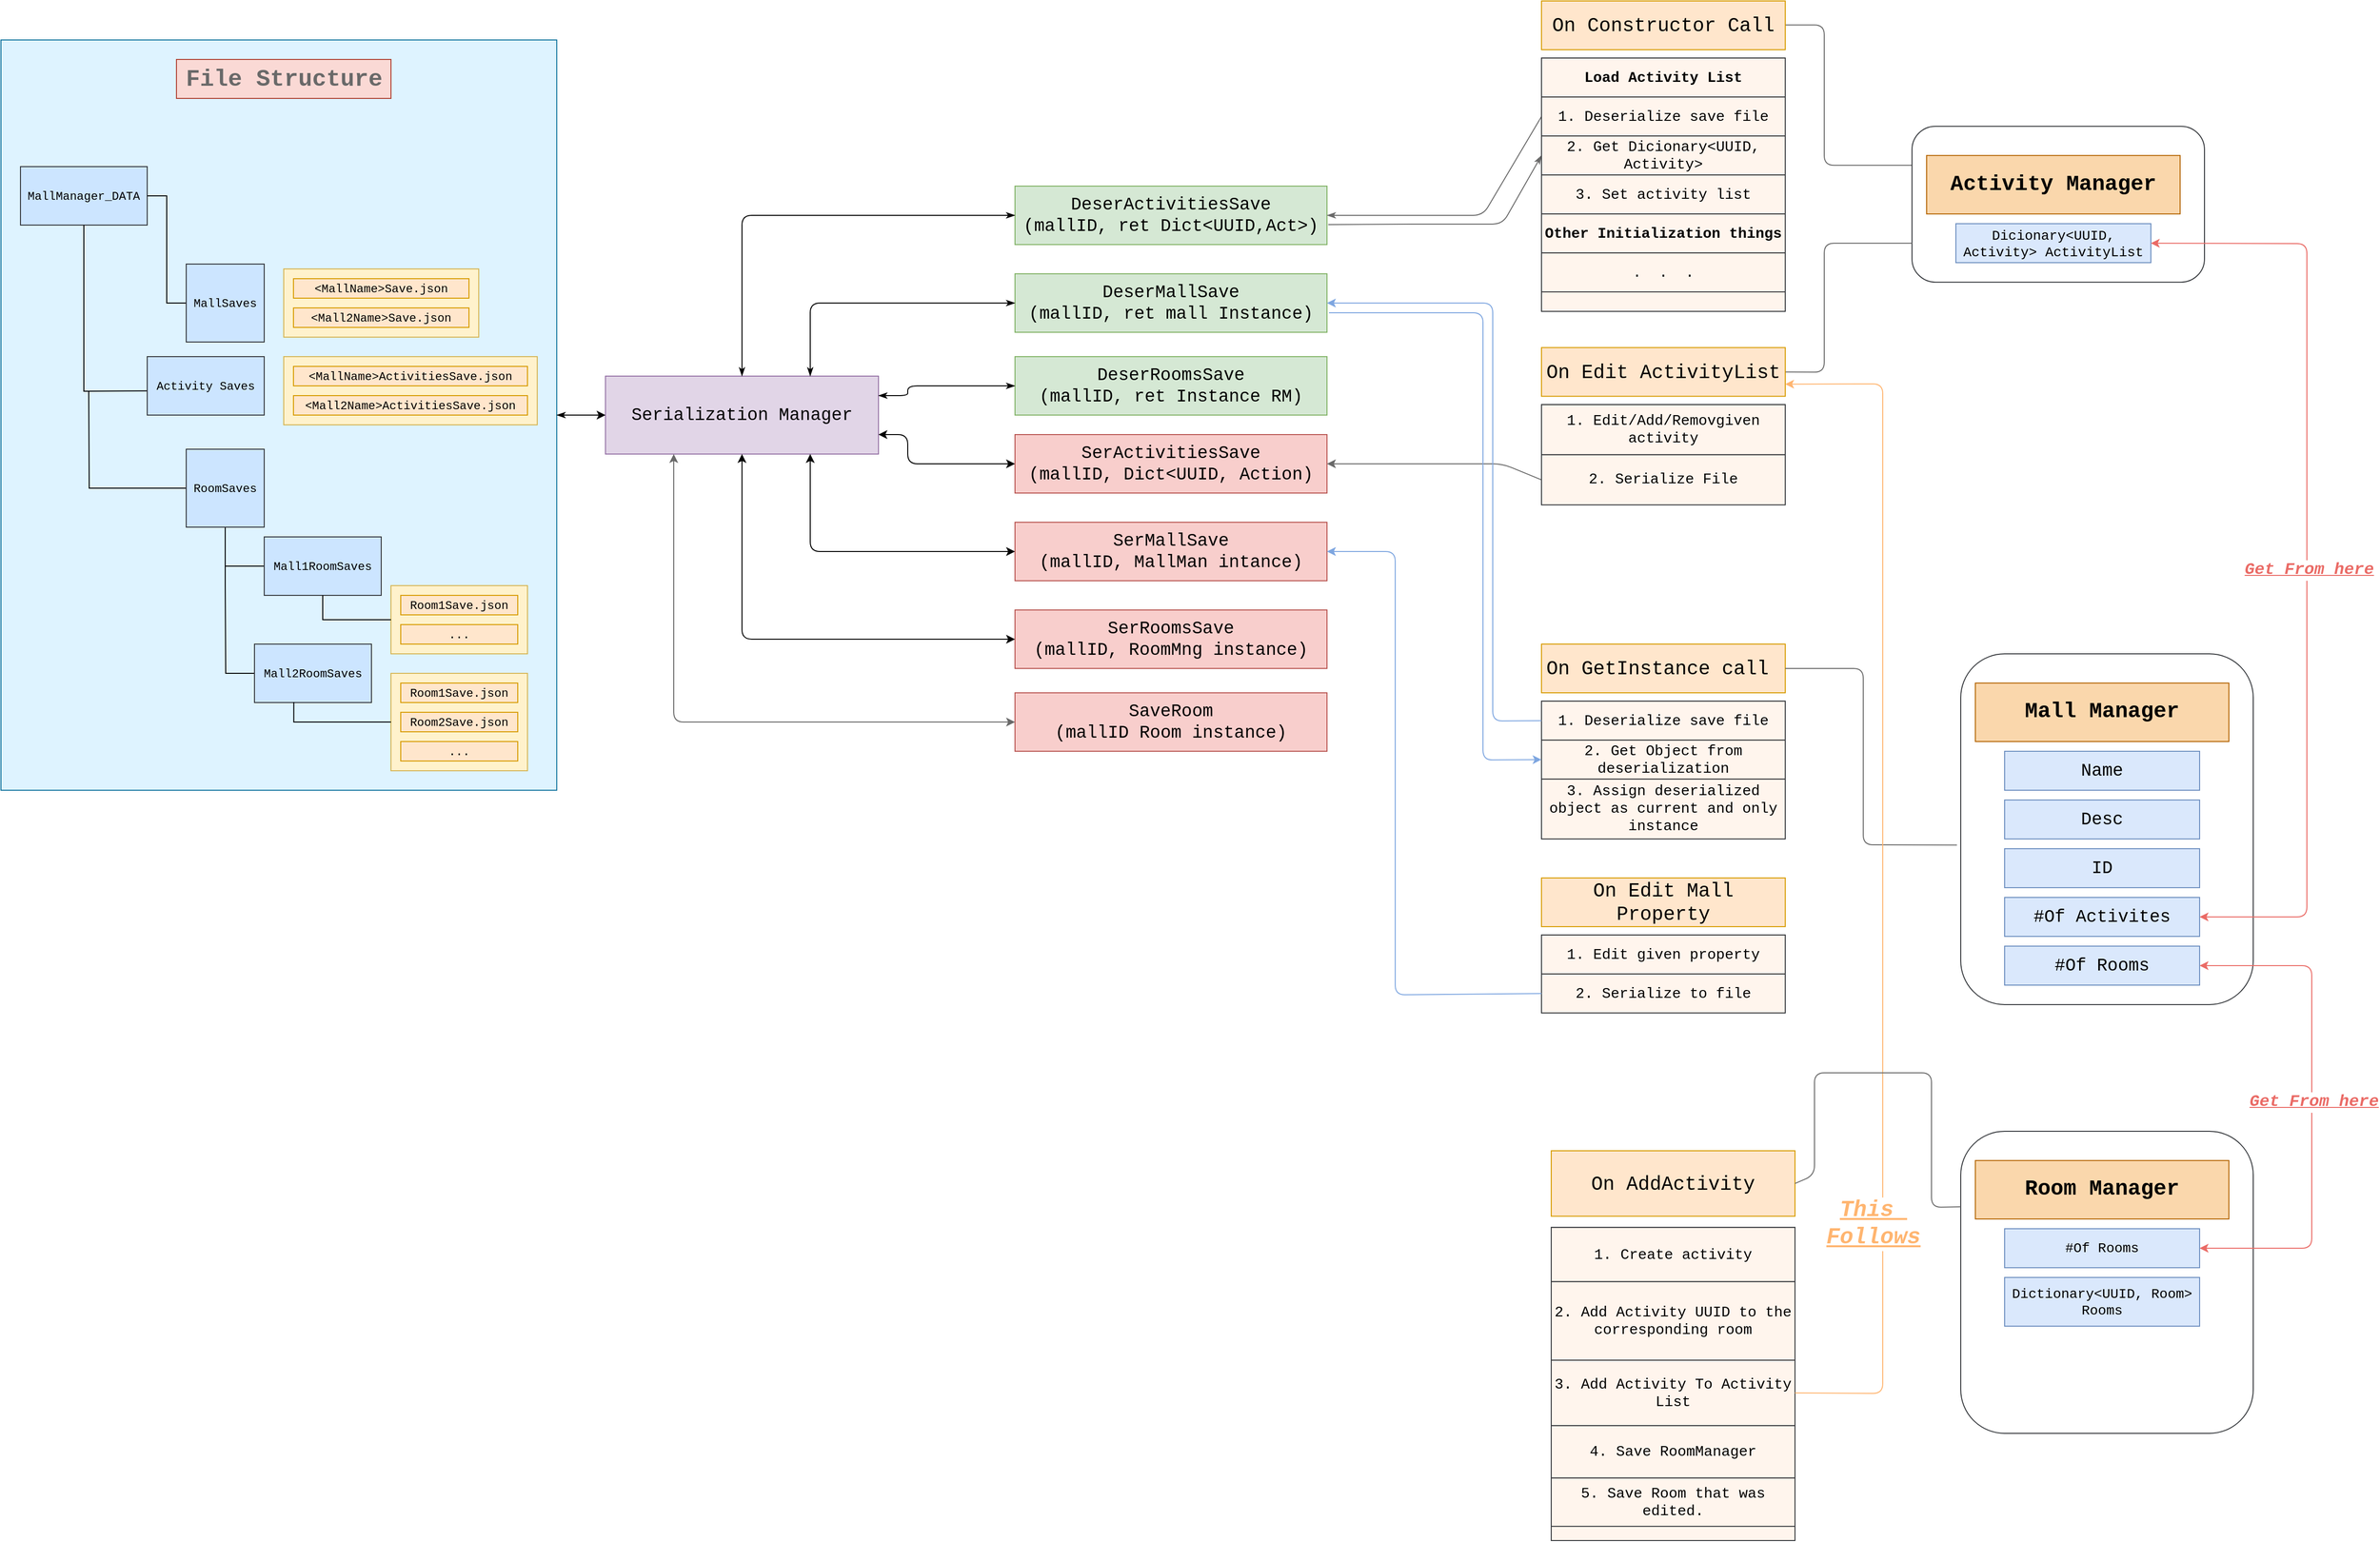 <mxfile version="12.5.5" type="github"><diagram id="Kop5EawSFblrUyz_lNZO" name="Page-1"><mxGraphModel dx="2816" dy="1736" grid="1" gridSize="10" guides="1" tooltips="1" connect="1" arrows="1" fold="1" page="1" pageScale="1" pageWidth="3300" pageHeight="2339" math="0" shadow="0"><root><mxCell id="0"/><mxCell id="1" parent="0"/><mxCell id="oCb7R80ekKZFeOUmTzkj-77" value="" style="rounded=0;whiteSpace=wrap;html=1;fillColor=#DEF3FF;strokeColor=#10739e;" vertex="1" parent="1"><mxGeometry x="50" y="130" width="570" height="770" as="geometry"/></mxCell><mxCell id="oCb7R80ekKZFeOUmTzkj-66" style="edgeStyle=orthogonalEdgeStyle;rounded=0;orthogonalLoop=1;jettySize=auto;html=1;endArrow=none;endFill=0;" edge="1" parent="1" source="oCb7R80ekKZFeOUmTzkj-1"><mxGeometry relative="1" as="geometry"><mxPoint x="280" y="690" as="targetPoint"/></mxGeometry></mxCell><mxCell id="oCb7R80ekKZFeOUmTzkj-82" style="edgeStyle=orthogonalEdgeStyle;rounded=0;orthogonalLoop=1;jettySize=auto;html=1;endArrow=none;endFill=0;" edge="1" parent="1" source="oCb7R80ekKZFeOUmTzkj-1"><mxGeometry relative="1" as="geometry"><mxPoint x="140" y="490" as="targetPoint"/></mxGeometry></mxCell><mxCell id="oCb7R80ekKZFeOUmTzkj-1" value="&lt;font face=&quot;Courier New&quot;&gt;RoomSaves&lt;/font&gt;" style="whiteSpace=wrap;html=1;aspect=fixed;fillColor=#cce5ff;strokeColor=#36393d;rounded=0;" vertex="1" parent="1"><mxGeometry x="240" y="550" width="80" height="80" as="geometry"/></mxCell><mxCell id="oCb7R80ekKZFeOUmTzkj-8" style="edgeStyle=orthogonalEdgeStyle;rounded=0;orthogonalLoop=1;jettySize=auto;html=1;entryX=0.5;entryY=0;entryDx=0;entryDy=0;endArrow=none;endFill=0;" edge="1" parent="1" target="oCb7R80ekKZFeOUmTzkj-6"><mxGeometry relative="1" as="geometry"><mxPoint x="200.034" y="700" as="sourcePoint"/></mxGeometry></mxCell><mxCell id="oCb7R80ekKZFeOUmTzkj-13" style="edgeStyle=orthogonalEdgeStyle;rounded=0;orthogonalLoop=1;jettySize=auto;html=1;entryX=0.5;entryY=0;entryDx=0;entryDy=0;endArrow=none;endFill=0;" edge="1" parent="1" target="oCb7R80ekKZFeOUmTzkj-11"><mxGeometry relative="1" as="geometry"><mxPoint x="200.034" y="730" as="sourcePoint"/></mxGeometry></mxCell><mxCell id="oCb7R80ekKZFeOUmTzkj-20" value="&lt;font face=&quot;Courier New&quot;&gt;MallManager_DATA&lt;/font&gt;" style="rounded=0;whiteSpace=wrap;html=1;fillColor=#cce5ff;strokeColor=#36393d;" vertex="1" parent="1"><mxGeometry x="70" y="260" width="130" height="60" as="geometry"/></mxCell><mxCell id="oCb7R80ekKZFeOUmTzkj-45" style="edgeStyle=orthogonalEdgeStyle;rounded=0;orthogonalLoop=1;jettySize=auto;html=1;entryX=0.5;entryY=1;entryDx=0;entryDy=0;endArrow=none;endFill=0;" edge="1" parent="1" target="oCb7R80ekKZFeOUmTzkj-20"><mxGeometry relative="1" as="geometry"><mxPoint x="240" y="490" as="sourcePoint"/></mxGeometry></mxCell><mxCell id="oCb7R80ekKZFeOUmTzkj-46" style="edgeStyle=orthogonalEdgeStyle;rounded=0;orthogonalLoop=1;jettySize=auto;html=1;entryX=1;entryY=0.5;entryDx=0;entryDy=0;endArrow=none;endFill=0;" edge="1" parent="1" source="oCb7R80ekKZFeOUmTzkj-25" target="oCb7R80ekKZFeOUmTzkj-20"><mxGeometry relative="1" as="geometry"/></mxCell><mxCell id="oCb7R80ekKZFeOUmTzkj-25" value="&lt;font face=&quot;Courier New&quot;&gt;MallSaves&lt;/font&gt;" style="whiteSpace=wrap;html=1;aspect=fixed;fillColor=#cce5ff;strokeColor=#36393d;" vertex="1" parent="1"><mxGeometry x="240" y="360" width="80" height="80" as="geometry"/></mxCell><mxCell id="oCb7R80ekKZFeOUmTzkj-75" style="edgeStyle=orthogonalEdgeStyle;rounded=0;orthogonalLoop=1;jettySize=auto;html=1;endArrow=none;endFill=0;" edge="1" parent="1" source="oCb7R80ekKZFeOUmTzkj-39"><mxGeometry relative="1" as="geometry"><mxPoint x="280" y="670" as="targetPoint"/></mxGeometry></mxCell><mxCell id="oCb7R80ekKZFeOUmTzkj-39" value="&lt;font face=&quot;Courier New&quot;&gt;Mall1RoomSaves&lt;/font&gt;" style="rounded=0;whiteSpace=wrap;html=1;fillColor=#cce5ff;strokeColor=#36393d;" vertex="1" parent="1"><mxGeometry x="320" y="640" width="120" height="60" as="geometry"/></mxCell><mxCell id="oCb7R80ekKZFeOUmTzkj-70" style="edgeStyle=orthogonalEdgeStyle;rounded=0;orthogonalLoop=1;jettySize=auto;html=1;endArrow=none;endFill=0;" edge="1" parent="1" source="oCb7R80ekKZFeOUmTzkj-41"><mxGeometry relative="1" as="geometry"><mxPoint x="280" y="690" as="targetPoint"/></mxGeometry></mxCell><mxCell id="oCb7R80ekKZFeOUmTzkj-41" value="&lt;font face=&quot;Courier New&quot;&gt;Mall2RoomSaves&lt;/font&gt;" style="rounded=0;whiteSpace=wrap;html=1;fillColor=#cce5ff;strokeColor=#36393d;" vertex="1" parent="1"><mxGeometry x="310" y="750" width="120" height="60" as="geometry"/></mxCell><mxCell id="oCb7R80ekKZFeOUmTzkj-57" value="" style="group" vertex="1" connectable="0" parent="1"><mxGeometry x="340" y="365" width="200" height="70" as="geometry"/></mxCell><mxCell id="oCb7R80ekKZFeOUmTzkj-48" value="" style="rounded=0;whiteSpace=wrap;html=1;fillColor=#fff2cc;strokeColor=#d6b656;" vertex="1" parent="oCb7R80ekKZFeOUmTzkj-57"><mxGeometry width="200" height="70" as="geometry"/></mxCell><mxCell id="oCb7R80ekKZFeOUmTzkj-18" value="&lt;font face=&quot;Courier New&quot;&gt;&amp;lt;MallName&amp;gt;Save.json&lt;br&gt;&lt;/font&gt;" style="rounded=0;whiteSpace=wrap;html=1;fillColor=#ffe6cc;strokeColor=#d79b00;" vertex="1" parent="oCb7R80ekKZFeOUmTzkj-57"><mxGeometry x="10" y="10" width="180" height="20" as="geometry"/></mxCell><mxCell id="oCb7R80ekKZFeOUmTzkj-33" value="&lt;font face=&quot;Courier New&quot;&gt;&amp;lt;Mall2Name&amp;gt;Save.json&lt;br&gt;&lt;/font&gt;" style="rounded=0;whiteSpace=wrap;html=1;fillColor=#ffe6cc;strokeColor=#d79b00;" vertex="1" parent="oCb7R80ekKZFeOUmTzkj-57"><mxGeometry x="10" y="40" width="180" height="20" as="geometry"/></mxCell><mxCell id="oCb7R80ekKZFeOUmTzkj-58" value="" style="group" vertex="1" connectable="0" parent="1"><mxGeometry x="340" y="455" width="260" height="70" as="geometry"/></mxCell><mxCell id="oCb7R80ekKZFeOUmTzkj-49" value="" style="rounded=0;whiteSpace=wrap;html=1;fillColor=#fff2cc;strokeColor=#d6b656;" vertex="1" parent="oCb7R80ekKZFeOUmTzkj-58"><mxGeometry width="260" height="70" as="geometry"/></mxCell><mxCell id="oCb7R80ekKZFeOUmTzkj-15" value="&lt;font face=&quot;Courier New&quot;&gt;&amp;lt;MallName&amp;gt;ActivitiesSave.json&lt;/font&gt;" style="rounded=0;whiteSpace=wrap;html=1;fillColor=#ffe6cc;strokeColor=#d79b00;" vertex="1" parent="oCb7R80ekKZFeOUmTzkj-58"><mxGeometry x="10" y="10" width="240" height="20" as="geometry"/></mxCell><mxCell id="oCb7R80ekKZFeOUmTzkj-32" value="&lt;font face=&quot;Courier New&quot;&gt;&amp;lt;Mall2Name&amp;gt;ActivitiesSave.json&lt;/font&gt;" style="rounded=0;whiteSpace=wrap;html=1;fillColor=#ffe6cc;strokeColor=#d79b00;" vertex="1" parent="oCb7R80ekKZFeOUmTzkj-58"><mxGeometry x="10" y="40" width="240" height="20" as="geometry"/></mxCell><mxCell id="oCb7R80ekKZFeOUmTzkj-59" value="" style="group" vertex="1" connectable="0" parent="1"><mxGeometry x="450" y="780" width="140" height="100" as="geometry"/></mxCell><mxCell id="oCb7R80ekKZFeOUmTzkj-55" value="" style="rounded=0;whiteSpace=wrap;html=1;fillColor=#fff2cc;strokeColor=#d6b656;" vertex="1" parent="oCb7R80ekKZFeOUmTzkj-59"><mxGeometry width="140" height="100" as="geometry"/></mxCell><mxCell id="oCb7R80ekKZFeOUmTzkj-34" value="&lt;font face=&quot;Courier New&quot;&gt;Room1Save.json&lt;/font&gt;" style="rounded=0;whiteSpace=wrap;html=1;fillColor=#ffe6cc;strokeColor=#d79b00;" vertex="1" parent="oCb7R80ekKZFeOUmTzkj-59"><mxGeometry x="10" y="10" width="120" height="20" as="geometry"/></mxCell><mxCell id="oCb7R80ekKZFeOUmTzkj-35" value="&lt;font face=&quot;Courier New&quot;&gt;Room2Save.json&lt;/font&gt;" style="rounded=0;whiteSpace=wrap;html=1;fillColor=#ffe6cc;strokeColor=#d79b00;" vertex="1" parent="oCb7R80ekKZFeOUmTzkj-59"><mxGeometry x="10" y="40" width="120" height="20" as="geometry"/></mxCell><mxCell id="oCb7R80ekKZFeOUmTzkj-36" value="&lt;font face=&quot;Courier New&quot;&gt;...&lt;/font&gt;" style="rounded=0;whiteSpace=wrap;html=1;fillColor=#ffe6cc;strokeColor=#d79b00;" vertex="1" parent="oCb7R80ekKZFeOUmTzkj-59"><mxGeometry x="10" y="70" width="120" height="20" as="geometry"/></mxCell><mxCell id="oCb7R80ekKZFeOUmTzkj-60" value="" style="group" vertex="1" connectable="0" parent="1"><mxGeometry x="450" y="690" width="140" height="70" as="geometry"/></mxCell><mxCell id="oCb7R80ekKZFeOUmTzkj-50" value="" style="rounded=0;whiteSpace=wrap;html=1;fillColor=#fff2cc;strokeColor=#d6b656;" vertex="1" parent="oCb7R80ekKZFeOUmTzkj-60"><mxGeometry width="140" height="70" as="geometry"/></mxCell><mxCell id="oCb7R80ekKZFeOUmTzkj-43" value="&lt;font face=&quot;Courier New&quot;&gt;Room1Save.json&lt;/font&gt;" style="rounded=0;whiteSpace=wrap;html=1;fillColor=#ffe6cc;strokeColor=#d79b00;" vertex="1" parent="oCb7R80ekKZFeOUmTzkj-60"><mxGeometry x="10" y="10" width="120" height="20" as="geometry"/></mxCell><mxCell id="oCb7R80ekKZFeOUmTzkj-44" value="&lt;font face=&quot;Courier New&quot;&gt;...&lt;/font&gt;" style="rounded=0;whiteSpace=wrap;html=1;fillColor=#ffe6cc;strokeColor=#d79b00;" vertex="1" parent="oCb7R80ekKZFeOUmTzkj-60"><mxGeometry x="10" y="40" width="120" height="20" as="geometry"/></mxCell><mxCell id="oCb7R80ekKZFeOUmTzkj-72" style="edgeStyle=orthogonalEdgeStyle;rounded=0;orthogonalLoop=1;jettySize=auto;html=1;entryX=0.5;entryY=1;entryDx=0;entryDy=0;endArrow=none;endFill=0;" edge="1" parent="1" source="oCb7R80ekKZFeOUmTzkj-50" target="oCb7R80ekKZFeOUmTzkj-39"><mxGeometry relative="1" as="geometry"/></mxCell><mxCell id="oCb7R80ekKZFeOUmTzkj-74" style="edgeStyle=orthogonalEdgeStyle;rounded=0;orthogonalLoop=1;jettySize=auto;html=1;entryX=0.336;entryY=0.992;entryDx=0;entryDy=0;entryPerimeter=0;endArrow=none;endFill=0;" edge="1" parent="1" source="oCb7R80ekKZFeOUmTzkj-55" target="oCb7R80ekKZFeOUmTzkj-41"><mxGeometry relative="1" as="geometry"/></mxCell><mxCell id="oCb7R80ekKZFeOUmTzkj-76" value="&lt;font face=&quot;Courier New&quot; color=&quot;#696969&quot;&gt;File Structure&lt;/font&gt;" style="text;strokeColor=#ae4132;fillColor=#fad9d5;html=1;fontSize=24;fontStyle=1;verticalAlign=middle;align=center;" vertex="1" parent="1"><mxGeometry x="230" y="150" width="220" height="40" as="geometry"/></mxCell><mxCell id="oCb7R80ekKZFeOUmTzkj-78" value="&lt;font face=&quot;Courier New&quot; style=&quot;font-size: 18px&quot;&gt;Serialization Manager&lt;/font&gt;" style="rounded=0;whiteSpace=wrap;html=1;fillColor=#e1d5e7;strokeColor=#9673a6;" vertex="1" parent="1"><mxGeometry x="670" y="475" width="280" height="80" as="geometry"/></mxCell><mxCell id="oCb7R80ekKZFeOUmTzkj-83" value="&lt;font face=&quot;Courier New&quot;&gt;Activity Saves&lt;/font&gt;" style="rounded=0;whiteSpace=wrap;html=1;fillColor=#cce5ff;strokeColor=#36393d;" vertex="1" parent="1"><mxGeometry x="200" y="455" width="120" height="60" as="geometry"/></mxCell><mxCell id="oCb7R80ekKZFeOUmTzkj-94" value="&lt;span style=&quot;font-family: &amp;#34;courier new&amp;#34;&quot;&gt;&lt;font style=&quot;font-size: 18px&quot;&gt;DeserActivitiesSave&lt;br&gt;(mallID, ret Dict&amp;lt;UUID,Act&amp;gt;)&lt;/font&gt;&lt;/span&gt;" style="rounded=0;whiteSpace=wrap;html=1;strokeColor=#82b366;fillColor=#d5e8d4;" vertex="1" parent="1"><mxGeometry x="1090" y="280" width="320" height="60" as="geometry"/></mxCell><mxCell id="oCb7R80ekKZFeOUmTzkj-95" value="&lt;font face=&quot;Courier New&quot; style=&quot;font-size: 18px&quot;&gt;DeserMallSave&lt;br&gt;(mallID, ret mall Instance)&lt;/font&gt;" style="rounded=0;whiteSpace=wrap;html=1;strokeColor=#82b366;fillColor=#d5e8d4;" vertex="1" parent="1"><mxGeometry x="1090" y="370" width="320" height="60" as="geometry"/></mxCell><mxCell id="oCb7R80ekKZFeOUmTzkj-96" value="&lt;font face=&quot;Courier New&quot; style=&quot;font-size: 18px&quot;&gt;DeserRoomsSave&lt;br&gt;(mallID, ret Instance RM)&lt;/font&gt;" style="rounded=0;whiteSpace=wrap;html=1;strokeColor=#82b366;fillColor=#d5e8d4;" vertex="1" parent="1"><mxGeometry x="1090" y="455" width="320" height="60" as="geometry"/></mxCell><mxCell id="oCb7R80ekKZFeOUmTzkj-97" value="" style="endArrow=classicThin;html=1;entryX=0;entryY=0.5;entryDx=0;entryDy=0;exitX=0.5;exitY=0;exitDx=0;exitDy=0;startArrow=classicThin;startFill=1;endFill=1;" edge="1" parent="1" source="oCb7R80ekKZFeOUmTzkj-78" target="oCb7R80ekKZFeOUmTzkj-94"><mxGeometry width="50" height="50" relative="1" as="geometry"><mxPoint x="1030" y="475" as="sourcePoint"/><mxPoint x="1080" y="425" as="targetPoint"/><Array as="points"><mxPoint x="810" y="310"/></Array></mxGeometry></mxCell><mxCell id="oCb7R80ekKZFeOUmTzkj-102" value="" style="endArrow=classicThin;html=1;entryX=1;entryY=0.25;entryDx=0;entryDy=0;exitX=0;exitY=0.5;exitDx=0;exitDy=0;startArrow=classicThin;startFill=1;endFill=1;" edge="1" parent="1" source="oCb7R80ekKZFeOUmTzkj-96" target="oCb7R80ekKZFeOUmTzkj-78"><mxGeometry width="50" height="50" relative="1" as="geometry"><mxPoint x="690" y="1045" as="sourcePoint"/><mxPoint x="740" y="995" as="targetPoint"/><Array as="points"><mxPoint x="980" y="485"/><mxPoint x="980" y="495"/></Array></mxGeometry></mxCell><mxCell id="oCb7R80ekKZFeOUmTzkj-104" value="" style="endArrow=classicThin;html=1;entryX=0.75;entryY=0;entryDx=0;entryDy=0;exitX=0;exitY=0.5;exitDx=0;exitDy=0;endFill=1;startArrow=classicThin;startFill=1;" edge="1" parent="1" source="oCb7R80ekKZFeOUmTzkj-95" target="oCb7R80ekKZFeOUmTzkj-78"><mxGeometry width="50" height="50" relative="1" as="geometry"><mxPoint x="690" y="1045" as="sourcePoint"/><mxPoint x="740" y="995" as="targetPoint"/><Array as="points"><mxPoint x="880" y="400"/></Array></mxGeometry></mxCell><mxCell id="oCb7R80ekKZFeOUmTzkj-107" value="" style="endArrow=classic;html=1;entryX=0;entryY=0.5;entryDx=0;entryDy=0;endFill=1;startArrow=classicThin;startFill=1;" edge="1" parent="1" source="oCb7R80ekKZFeOUmTzkj-77" target="oCb7R80ekKZFeOUmTzkj-78"><mxGeometry width="50" height="50" relative="1" as="geometry"><mxPoint x="660" y="610" as="sourcePoint"/><mxPoint x="710" y="560" as="targetPoint"/></mxGeometry></mxCell><mxCell id="oCb7R80ekKZFeOUmTzkj-116" value="" style="endArrow=none;html=1;entryX=0;entryY=0.5;entryDx=0;entryDy=0;exitX=1;exitY=0.5;exitDx=0;exitDy=0;startArrow=classicThin;startFill=1;strokeColor=#696969;" edge="1" parent="1" source="oCb7R80ekKZFeOUmTzkj-94" target="oCb7R80ekKZFeOUmTzkj-114"><mxGeometry width="50" height="50" relative="1" as="geometry"><mxPoint x="1450" y="740" as="sourcePoint"/><mxPoint x="1500" y="690" as="targetPoint"/><Array as="points"><mxPoint x="1520" y="310"/><mxPoint x="1570" y="310"/></Array></mxGeometry></mxCell><mxCell id="oCb7R80ekKZFeOUmTzkj-118" value="" style="endArrow=classicThin;html=1;exitX=1.004;exitY=0.658;exitDx=0;exitDy=0;exitPerimeter=0;entryX=0;entryY=0.5;entryDx=0;entryDy=0;endFill=1;strokeColor=#696969;" edge="1" parent="1" source="oCb7R80ekKZFeOUmTzkj-94" target="oCb7R80ekKZFeOUmTzkj-117"><mxGeometry width="50" height="50" relative="1" as="geometry"><mxPoint x="1450" y="520" as="sourcePoint"/><mxPoint x="1510" y="434" as="targetPoint"/><Array as="points"><mxPoint x="1510" y="319"/><mxPoint x="1590" y="319"/></Array></mxGeometry></mxCell><mxCell id="oCb7R80ekKZFeOUmTzkj-122" value="&lt;span style=&quot;font-family: &amp;#34;courier new&amp;#34;&quot;&gt;&lt;font style=&quot;font-size: 18px&quot;&gt;SerActivitiesSave&lt;br&gt;(mallID, Dict&amp;lt;UUID, Action)&lt;/font&gt;&lt;/span&gt;" style="rounded=0;whiteSpace=wrap;html=1;strokeColor=#b85450;fillColor=#f8cecc;" vertex="1" parent="1"><mxGeometry x="1090" y="535" width="320" height="60" as="geometry"/></mxCell><mxCell id="oCb7R80ekKZFeOUmTzkj-123" value="&lt;font face=&quot;Courier New&quot; style=&quot;font-size: 18px&quot;&gt;SerMallSave&lt;br&gt;(mallID, MallMan intance)&lt;/font&gt;" style="rounded=0;whiteSpace=wrap;html=1;strokeColor=#b85450;fillColor=#f8cecc;" vertex="1" parent="1"><mxGeometry x="1090" y="625" width="320" height="60" as="geometry"/></mxCell><mxCell id="oCb7R80ekKZFeOUmTzkj-124" value="&lt;font face=&quot;Courier New&quot; style=&quot;font-size: 18px&quot;&gt;SerRoomsSave&lt;br&gt;(mallID, RoomMng instance)&lt;/font&gt;" style="rounded=0;whiteSpace=wrap;html=1;strokeColor=#b85450;fillColor=#f8cecc;" vertex="1" parent="1"><mxGeometry x="1090" y="715" width="320" height="60" as="geometry"/></mxCell><mxCell id="oCb7R80ekKZFeOUmTzkj-125" value="" style="endArrow=classic;startArrow=classic;html=1;entryX=0;entryY=0.5;entryDx=0;entryDy=0;exitX=1;exitY=0.75;exitDx=0;exitDy=0;" edge="1" parent="1" source="oCb7R80ekKZFeOUmTzkj-78" target="oCb7R80ekKZFeOUmTzkj-122"><mxGeometry width="50" height="50" relative="1" as="geometry"><mxPoint x="980" y="640" as="sourcePoint"/><mxPoint x="1030" y="590" as="targetPoint"/><Array as="points"><mxPoint x="980" y="535"/><mxPoint x="980" y="565"/></Array></mxGeometry></mxCell><mxCell id="oCb7R80ekKZFeOUmTzkj-127" value="" style="endArrow=classic;startArrow=classic;html=1;exitX=0.75;exitY=1;exitDx=0;exitDy=0;entryX=0;entryY=0.5;entryDx=0;entryDy=0;" edge="1" parent="1" source="oCb7R80ekKZFeOUmTzkj-78" target="oCb7R80ekKZFeOUmTzkj-123"><mxGeometry width="50" height="50" relative="1" as="geometry"><mxPoint x="1000" y="670" as="sourcePoint"/><mxPoint x="1050" y="620" as="targetPoint"/><Array as="points"><mxPoint x="880" y="655"/></Array></mxGeometry></mxCell><mxCell id="oCb7R80ekKZFeOUmTzkj-128" value="" style="endArrow=classic;startArrow=classic;html=1;exitX=0.5;exitY=1;exitDx=0;exitDy=0;entryX=0;entryY=0.5;entryDx=0;entryDy=0;" edge="1" parent="1" source="oCb7R80ekKZFeOUmTzkj-78" target="oCb7R80ekKZFeOUmTzkj-124"><mxGeometry width="50" height="50" relative="1" as="geometry"><mxPoint x="1020" y="720" as="sourcePoint"/><mxPoint x="1070" y="670" as="targetPoint"/><Array as="points"><mxPoint x="810" y="745"/></Array></mxGeometry></mxCell><mxCell id="oCb7R80ekKZFeOUmTzkj-129" value="" style="endArrow=none;html=1;entryX=0;entryY=0.25;entryDx=0;entryDy=0;endFill=0;strokeColor=#696969;" edge="1" parent="1" target="oCb7R80ekKZFeOUmTzkj-108"><mxGeometry width="50" height="50" relative="1" as="geometry"><mxPoint x="1880" y="114.57" as="sourcePoint"/><mxPoint x="1740" y="-31.43" as="targetPoint"/><Array as="points"><mxPoint x="1920" y="114.57"/><mxPoint x="1920" y="258.57"/></Array></mxGeometry></mxCell><mxCell id="oCb7R80ekKZFeOUmTzkj-131" value="" style="group" vertex="1" connectable="0" parent="1"><mxGeometry x="2010" y="218.57" width="300" height="160" as="geometry"/></mxCell><mxCell id="oCb7R80ekKZFeOUmTzkj-108" value="" style="rounded=1;whiteSpace=wrap;html=1;strokeColor=#36393d;fillColor=#FFFFFF;" vertex="1" parent="oCb7R80ekKZFeOUmTzkj-131"><mxGeometry width="300" height="160" as="geometry"/></mxCell><mxCell id="oCb7R80ekKZFeOUmTzkj-86" value="&lt;font face=&quot;Courier New&quot; style=&quot;font-size: 22px&quot;&gt;&lt;b&gt;Activity Manager&lt;/b&gt;&lt;/font&gt;" style="rounded=0;whiteSpace=wrap;html=1;strokeColor=#b46504;fillColor=#fad7ac;" vertex="1" parent="oCb7R80ekKZFeOUmTzkj-131"><mxGeometry x="15" y="30" width="260" height="60" as="geometry"/></mxCell><mxCell id="oCb7R80ekKZFeOUmTzkj-91" value="&lt;font face=&quot;Courier New&quot; style=&quot;font-size: 14px&quot;&gt;Dicionary&amp;lt;UUID, Activity&amp;gt; ActivityList&lt;/font&gt;" style="rounded=0;whiteSpace=wrap;html=1;strokeColor=#6c8ebf;fillColor=#dae8fc;" vertex="1" parent="oCb7R80ekKZFeOUmTzkj-131"><mxGeometry x="45" y="100" width="200" height="40" as="geometry"/></mxCell><mxCell id="oCb7R80ekKZFeOUmTzkj-142" value="" style="endArrow=classic;html=1;exitX=0;exitY=0.5;exitDx=0;exitDy=0;entryX=1;entryY=0.5;entryDx=0;entryDy=0;strokeColor=#696969;" edge="1" parent="1" source="oCb7R80ekKZFeOUmTzkj-135" target="oCb7R80ekKZFeOUmTzkj-122"><mxGeometry width="50" height="50" relative="1" as="geometry"><mxPoint x="1590" y="860" as="sourcePoint"/><mxPoint x="1570" y="700" as="targetPoint"/><Array as="points"><mxPoint x="1590" y="565"/><mxPoint x="1520" y="565"/></Array></mxGeometry></mxCell><mxCell id="oCb7R80ekKZFeOUmTzkj-143" value="" style="endArrow=none;html=1;exitX=1;exitY=0.5;exitDx=0;exitDy=0;entryX=0;entryY=0.75;entryDx=0;entryDy=0;strokeColor=#696969;" edge="1" parent="1" source="oCb7R80ekKZFeOUmTzkj-133" target="oCb7R80ekKZFeOUmTzkj-108"><mxGeometry width="50" height="50" relative="1" as="geometry"><mxPoint x="1920" y="388.57" as="sourcePoint"/><mxPoint x="1970" y="338.57" as="targetPoint"/><Array as="points"><mxPoint x="1920" y="471"/><mxPoint x="1920" y="338.57"/></Array></mxGeometry></mxCell><mxCell id="oCb7R80ekKZFeOUmTzkj-148" value="" style="group" vertex="1" connectable="0" parent="1"><mxGeometry x="2060" y="760" width="300" height="800" as="geometry"/></mxCell><mxCell id="oCb7R80ekKZFeOUmTzkj-144" value="" style="group" vertex="1" connectable="0" parent="oCb7R80ekKZFeOUmTzkj-148"><mxGeometry width="300" height="800" as="geometry"/></mxCell><mxCell id="oCb7R80ekKZFeOUmTzkj-145" value="" style="rounded=1;whiteSpace=wrap;html=1;strokeColor=#36393d;fillColor=#FFFFFF;" vertex="1" parent="oCb7R80ekKZFeOUmTzkj-144"><mxGeometry width="300" height="360" as="geometry"/></mxCell><mxCell id="oCb7R80ekKZFeOUmTzkj-146" value="&lt;font face=&quot;Courier New&quot; style=&quot;font-size: 22px&quot;&gt;&lt;b&gt;Mall Manager&lt;/b&gt;&lt;/font&gt;" style="rounded=0;whiteSpace=wrap;html=1;strokeColor=#b46504;fillColor=#fad7ac;" vertex="1" parent="oCb7R80ekKZFeOUmTzkj-144"><mxGeometry x="15" y="30" width="260" height="60" as="geometry"/></mxCell><mxCell id="oCb7R80ekKZFeOUmTzkj-147" value="&lt;font face=&quot;Courier New&quot; style=&quot;font-size: 18px&quot;&gt;Name&lt;/font&gt;" style="rounded=0;whiteSpace=wrap;html=1;strokeColor=#6c8ebf;fillColor=#dae8fc;" vertex="1" parent="oCb7R80ekKZFeOUmTzkj-144"><mxGeometry x="45" y="100" width="200" height="40" as="geometry"/></mxCell><mxCell id="oCb7R80ekKZFeOUmTzkj-149" value="&lt;font face=&quot;Courier New&quot; style=&quot;font-size: 18px&quot;&gt;Desc&lt;/font&gt;" style="rounded=0;whiteSpace=wrap;html=1;strokeColor=#6c8ebf;fillColor=#dae8fc;" vertex="1" parent="oCb7R80ekKZFeOUmTzkj-144"><mxGeometry x="45" y="150" width="200" height="40" as="geometry"/></mxCell><mxCell id="oCb7R80ekKZFeOUmTzkj-150" value="&lt;font face=&quot;Courier New&quot; style=&quot;font-size: 18px&quot;&gt;ID&lt;/font&gt;" style="rounded=0;whiteSpace=wrap;html=1;strokeColor=#6c8ebf;fillColor=#dae8fc;" vertex="1" parent="oCb7R80ekKZFeOUmTzkj-144"><mxGeometry x="45" y="200" width="200" height="40" as="geometry"/></mxCell><mxCell id="oCb7R80ekKZFeOUmTzkj-151" value="&lt;font face=&quot;Courier New&quot; style=&quot;font-size: 18px&quot;&gt;#Of Activites&lt;/font&gt;" style="rounded=0;whiteSpace=wrap;html=1;strokeColor=#6c8ebf;fillColor=#dae8fc;" vertex="1" parent="oCb7R80ekKZFeOUmTzkj-144"><mxGeometry x="45" y="250" width="200" height="40" as="geometry"/></mxCell><mxCell id="oCb7R80ekKZFeOUmTzkj-152" value="&lt;font face=&quot;Courier New&quot; style=&quot;font-size: 18px&quot;&gt;#Of Rooms&lt;/font&gt;" style="rounded=0;whiteSpace=wrap;html=1;strokeColor=#6c8ebf;fillColor=#dae8fc;" vertex="1" parent="oCb7R80ekKZFeOUmTzkj-144"><mxGeometry x="45" y="300" width="200" height="40" as="geometry"/></mxCell><mxCell id="oCb7R80ekKZFeOUmTzkj-175" value="" style="group" vertex="1" connectable="0" parent="oCb7R80ekKZFeOUmTzkj-144"><mxGeometry y="490" width="300" height="310" as="geometry"/></mxCell><mxCell id="oCb7R80ekKZFeOUmTzkj-176" value="" style="rounded=1;whiteSpace=wrap;html=1;strokeColor=#36393d;fillColor=#FFFFFF;" vertex="1" parent="oCb7R80ekKZFeOUmTzkj-175"><mxGeometry width="300" height="310" as="geometry"/></mxCell><mxCell id="oCb7R80ekKZFeOUmTzkj-177" value="&lt;font face=&quot;Courier New&quot; style=&quot;font-size: 22px&quot;&gt;&lt;b&gt;Room Manager&lt;/b&gt;&lt;/font&gt;" style="rounded=0;whiteSpace=wrap;html=1;strokeColor=#b46504;fillColor=#fad7ac;" vertex="1" parent="oCb7R80ekKZFeOUmTzkj-175"><mxGeometry x="15" y="30" width="260" height="60" as="geometry"/></mxCell><mxCell id="oCb7R80ekKZFeOUmTzkj-178" value="&lt;font face=&quot;Courier New&quot;&gt;&lt;span style=&quot;font-size: 14px&quot;&gt;#Of Rooms&lt;/span&gt;&lt;/font&gt;" style="rounded=0;whiteSpace=wrap;html=1;strokeColor=#6c8ebf;fillColor=#dae8fc;" vertex="1" parent="oCb7R80ekKZFeOUmTzkj-175"><mxGeometry x="45" y="100" width="200" height="40" as="geometry"/></mxCell><mxCell id="oCb7R80ekKZFeOUmTzkj-200" value="&lt;font face=&quot;Courier New&quot;&gt;&lt;span style=&quot;font-size: 14px&quot;&gt;Dictionary&amp;lt;UUID, Room&amp;gt; Rooms&lt;/span&gt;&lt;/font&gt;" style="rounded=0;whiteSpace=wrap;html=1;strokeColor=#6c8ebf;fillColor=#dae8fc;" vertex="1" parent="oCb7R80ekKZFeOUmTzkj-175"><mxGeometry x="45" y="150" width="200" height="50" as="geometry"/></mxCell><mxCell id="oCb7R80ekKZFeOUmTzkj-179" value="" style="endArrow=classic;startArrow=classic;html=1;strokeColor=#EA6B66;exitX=1;exitY=0.5;exitDx=0;exitDy=0;entryX=1;entryY=0.5;entryDx=0;entryDy=0;" edge="1" parent="oCb7R80ekKZFeOUmTzkj-144" source="oCb7R80ekKZFeOUmTzkj-178" target="oCb7R80ekKZFeOUmTzkj-152"><mxGeometry width="50" height="50" relative="1" as="geometry"><mxPoint x="350" y="620" as="sourcePoint"/><mxPoint x="400" y="570" as="targetPoint"/><Array as="points"><mxPoint x="360" y="610"/><mxPoint x="360" y="320"/></Array></mxGeometry></mxCell><mxCell id="oCb7R80ekKZFeOUmTzkj-180" value="Get From here" style="text;html=1;align=center;verticalAlign=middle;resizable=0;points=[];labelBackgroundColor=#ffffff;fontFamily=Courier New;fontStyle=7;fontColor=#EA6B66;fontSize=17;" vertex="1" connectable="0" parent="oCb7R80ekKZFeOUmTzkj-179"><mxGeometry x="-0.086" y="-2" relative="1" as="geometry"><mxPoint y="-27.35" as="offset"/></mxGeometry></mxCell><mxCell id="oCb7R80ekKZFeOUmTzkj-153" value="" style="group" vertex="1" connectable="0" parent="1"><mxGeometry x="1630" y="90.0" width="250" height="318.57" as="geometry"/></mxCell><mxCell id="oCb7R80ekKZFeOUmTzkj-139" value="" style="rounded=0;whiteSpace=wrap;html=1;strokeColor=#36393d;fillColor=#FFF5ED;" vertex="1" parent="oCb7R80ekKZFeOUmTzkj-153"><mxGeometry y="58.57" width="250" height="260" as="geometry"/></mxCell><mxCell id="oCb7R80ekKZFeOUmTzkj-112" value="" style="rounded=0;whiteSpace=wrap;html=1;strokeColor=#36393d;fillColor=#FFF5ED;" vertex="1" parent="oCb7R80ekKZFeOUmTzkj-153"><mxGeometry y="58.57" width="250" height="160" as="geometry"/></mxCell><mxCell id="oCb7R80ekKZFeOUmTzkj-92" value="&lt;font face=&quot;Courier New&quot; style=&quot;font-size: 20px&quot;&gt;On Constructor Call&lt;/font&gt;" style="rounded=0;whiteSpace=wrap;html=1;strokeColor=#d79b00;fillColor=#ffe6cc;" vertex="1" parent="oCb7R80ekKZFeOUmTzkj-153"><mxGeometry width="250" height="50" as="geometry"/></mxCell><mxCell id="oCb7R80ekKZFeOUmTzkj-111" value="&lt;font face=&quot;Courier New&quot;&gt;&lt;span style=&quot;font-size: 15px&quot;&gt;&lt;b&gt;Load Activity List&lt;/b&gt;&lt;/span&gt;&lt;/font&gt;" style="rounded=0;whiteSpace=wrap;html=1;strokeColor=#36393d;fillColor=#FFF5ED;" vertex="1" parent="oCb7R80ekKZFeOUmTzkj-153"><mxGeometry y="58.57" width="250" height="40" as="geometry"/></mxCell><mxCell id="oCb7R80ekKZFeOUmTzkj-114" value="&lt;font face=&quot;Courier New&quot;&gt;&lt;span style=&quot;font-size: 15px&quot;&gt;1. Deserialize save file&lt;/span&gt;&lt;/font&gt;" style="rounded=0;whiteSpace=wrap;html=1;strokeColor=#36393d;fillColor=#FFF5ED;" vertex="1" parent="oCb7R80ekKZFeOUmTzkj-153"><mxGeometry y="98.57" width="250" height="40" as="geometry"/></mxCell><mxCell id="oCb7R80ekKZFeOUmTzkj-117" value="&lt;font face=&quot;Courier New&quot;&gt;&lt;span style=&quot;font-size: 15px&quot;&gt;2. Get Dicionary&amp;lt;UUID, Activity&amp;gt;&lt;/span&gt;&lt;/font&gt;" style="rounded=0;whiteSpace=wrap;html=1;strokeColor=#36393d;fillColor=#FFF5ED;" vertex="1" parent="oCb7R80ekKZFeOUmTzkj-153"><mxGeometry y="138.57" width="250" height="40" as="geometry"/></mxCell><mxCell id="oCb7R80ekKZFeOUmTzkj-119" value="&lt;font face=&quot;Courier New&quot;&gt;&lt;span style=&quot;font-size: 15px&quot;&gt;3. Set activity list&lt;/span&gt;&lt;/font&gt;" style="rounded=0;whiteSpace=wrap;html=1;strokeColor=#36393d;fillColor=#FFF5ED;" vertex="1" parent="oCb7R80ekKZFeOUmTzkj-153"><mxGeometry y="178.57" width="250" height="40" as="geometry"/></mxCell><mxCell id="oCb7R80ekKZFeOUmTzkj-140" value="&lt;font face=&quot;Courier New&quot;&gt;&lt;span style=&quot;font-size: 15px&quot;&gt;&lt;b&gt;Other Initialization things&lt;/b&gt;&lt;/span&gt;&lt;/font&gt;" style="rounded=0;whiteSpace=wrap;html=1;strokeColor=#36393d;fillColor=#FFF5ED;" vertex="1" parent="oCb7R80ekKZFeOUmTzkj-153"><mxGeometry y="218.57" width="250" height="40" as="geometry"/></mxCell><mxCell id="oCb7R80ekKZFeOUmTzkj-141" value="&lt;font face=&quot;Courier New&quot;&gt;&lt;span style=&quot;font-size: 15px&quot;&gt;.&amp;nbsp; .&amp;nbsp; .&lt;/span&gt;&lt;/font&gt;" style="rounded=0;whiteSpace=wrap;html=1;strokeColor=#36393d;fillColor=#FFF5ED;" vertex="1" parent="oCb7R80ekKZFeOUmTzkj-153"><mxGeometry y="258.57" width="250" height="40" as="geometry"/></mxCell><mxCell id="oCb7R80ekKZFeOUmTzkj-154" value="" style="group" vertex="1" connectable="0" parent="1"><mxGeometry x="1630" y="750" width="250" height="378.57" as="geometry"/></mxCell><mxCell id="oCb7R80ekKZFeOUmTzkj-155" value="" style="rounded=0;whiteSpace=wrap;html=1;strokeColor=#36393d;fillColor=#FFF5ED;" vertex="1" parent="oCb7R80ekKZFeOUmTzkj-154"><mxGeometry y="58.57" width="250" height="141.43" as="geometry"/></mxCell><mxCell id="oCb7R80ekKZFeOUmTzkj-156" value="" style="rounded=0;whiteSpace=wrap;html=1;strokeColor=#36393d;fillColor=#FFF5ED;" vertex="1" parent="oCb7R80ekKZFeOUmTzkj-154"><mxGeometry y="58.57" width="250" height="141.43" as="geometry"/></mxCell><mxCell id="oCb7R80ekKZFeOUmTzkj-157" value="&lt;font face=&quot;Courier New&quot; style=&quot;font-size: 20px&quot;&gt;On GetInstance call&amp;nbsp;&lt;/font&gt;" style="rounded=0;whiteSpace=wrap;html=1;strokeColor=#d79b00;fillColor=#ffe6cc;" vertex="1" parent="oCb7R80ekKZFeOUmTzkj-154"><mxGeometry width="250" height="50" as="geometry"/></mxCell><mxCell id="oCb7R80ekKZFeOUmTzkj-159" value="&lt;font face=&quot;Courier New&quot;&gt;&lt;span style=&quot;font-size: 15px&quot;&gt;1. Deserialize save file&lt;/span&gt;&lt;/font&gt;" style="rounded=0;whiteSpace=wrap;html=1;strokeColor=#36393d;fillColor=#FFF5ED;" vertex="1" parent="oCb7R80ekKZFeOUmTzkj-154"><mxGeometry y="58.57" width="250" height="40" as="geometry"/></mxCell><mxCell id="oCb7R80ekKZFeOUmTzkj-160" value="&lt;font face=&quot;Courier New&quot;&gt;&lt;span style=&quot;font-size: 15px&quot;&gt;2. Get Object from deserialization&lt;/span&gt;&lt;/font&gt;" style="rounded=0;whiteSpace=wrap;html=1;strokeColor=#36393d;fillColor=#FFF5ED;" vertex="1" parent="oCb7R80ekKZFeOUmTzkj-154"><mxGeometry y="98.57" width="250" height="40" as="geometry"/></mxCell><mxCell id="oCb7R80ekKZFeOUmTzkj-161" value="&lt;font face=&quot;Courier New&quot;&gt;&lt;span style=&quot;font-size: 15px&quot;&gt;3. Assign deserialized object as current and only instance&lt;/span&gt;&lt;/font&gt;" style="rounded=0;whiteSpace=wrap;html=1;strokeColor=#36393d;fillColor=#FFF5ED;" vertex="1" parent="oCb7R80ekKZFeOUmTzkj-154"><mxGeometry y="138.57" width="250" height="61.43" as="geometry"/></mxCell><mxCell id="oCb7R80ekKZFeOUmTzkj-164" style="edgeStyle=orthogonalEdgeStyle;rounded=0;orthogonalLoop=1;jettySize=auto;html=1;exitX=0.5;exitY=1;exitDx=0;exitDy=0;startArrow=none;startFill=0;endArrow=none;endFill=0;" edge="1" parent="oCb7R80ekKZFeOUmTzkj-154" source="oCb7R80ekKZFeOUmTzkj-156" target="oCb7R80ekKZFeOUmTzkj-156"><mxGeometry relative="1" as="geometry"/></mxCell><mxCell id="oCb7R80ekKZFeOUmTzkj-169" value="" style="group" vertex="1" connectable="0" parent="oCb7R80ekKZFeOUmTzkj-154"><mxGeometry y="240" width="250" height="138.57" as="geometry"/></mxCell><mxCell id="oCb7R80ekKZFeOUmTzkj-170" value="" style="rounded=0;whiteSpace=wrap;html=1;strokeColor=#36393d;fillColor=#FFF5ED;" vertex="1" parent="oCb7R80ekKZFeOUmTzkj-169"><mxGeometry y="58.57" width="250" height="76.43" as="geometry"/></mxCell><mxCell id="oCb7R80ekKZFeOUmTzkj-171" value="&lt;font face=&quot;Courier New&quot; style=&quot;font-size: 20px&quot;&gt;On Edit Mall Property&lt;/font&gt;" style="rounded=0;whiteSpace=wrap;html=1;strokeColor=#d79b00;fillColor=#ffe6cc;" vertex="1" parent="oCb7R80ekKZFeOUmTzkj-169"><mxGeometry width="250" height="50" as="geometry"/></mxCell><mxCell id="oCb7R80ekKZFeOUmTzkj-172" value="&lt;font face=&quot;Courier New&quot;&gt;&lt;span style=&quot;font-size: 15px&quot;&gt;1. Edit given property&lt;/span&gt;&lt;/font&gt;" style="rounded=0;whiteSpace=wrap;html=1;strokeColor=#36393d;fillColor=#FFF5ED;" vertex="1" parent="oCb7R80ekKZFeOUmTzkj-169"><mxGeometry y="58.57" width="250" height="40" as="geometry"/></mxCell><mxCell id="oCb7R80ekKZFeOUmTzkj-173" value="&lt;font face=&quot;Courier New&quot;&gt;&lt;span style=&quot;font-size: 15px&quot;&gt;2. Serialize to file&lt;/span&gt;&lt;/font&gt;" style="rounded=0;whiteSpace=wrap;html=1;strokeColor=#36393d;fillColor=#FFF5ED;" vertex="1" parent="oCb7R80ekKZFeOUmTzkj-169"><mxGeometry y="98.57" width="250" height="40" as="geometry"/></mxCell><mxCell id="oCb7R80ekKZFeOUmTzkj-165" value="" style="endArrow=none;startArrow=none;html=1;exitX=1;exitY=0.5;exitDx=0;exitDy=0;entryX=-0.013;entryY=0.545;entryDx=0;entryDy=0;entryPerimeter=0;startFill=0;endFill=0;strokeColor=#696969;" edge="1" parent="1" source="oCb7R80ekKZFeOUmTzkj-157" target="oCb7R80ekKZFeOUmTzkj-145"><mxGeometry width="50" height="50" relative="1" as="geometry"><mxPoint x="1910" y="920" as="sourcePoint"/><mxPoint x="1960" y="870" as="targetPoint"/><Array as="points"><mxPoint x="1960" y="775"/><mxPoint x="1960" y="956"/></Array></mxGeometry></mxCell><mxCell id="oCb7R80ekKZFeOUmTzkj-166" value="" style="endArrow=classic;html=1;exitX=0;exitY=0.5;exitDx=0;exitDy=0;entryX=1;entryY=0.5;entryDx=0;entryDy=0;strokeColor=#7EA6E0;" edge="1" parent="1" source="oCb7R80ekKZFeOUmTzkj-159" target="oCb7R80ekKZFeOUmTzkj-95"><mxGeometry width="50" height="50" relative="1" as="geometry"><mxPoint x="1550" y="850" as="sourcePoint"/><mxPoint x="1600" y="800" as="targetPoint"/><Array as="points"><mxPoint x="1580" y="829"/><mxPoint x="1580" y="400"/></Array></mxGeometry></mxCell><mxCell id="oCb7R80ekKZFeOUmTzkj-167" value="" style="endArrow=classic;html=1;strokeColor=#7EA6E0;entryX=0;entryY=0.5;entryDx=0;entryDy=0;" edge="1" parent="1" target="oCb7R80ekKZFeOUmTzkj-160"><mxGeometry width="50" height="50" relative="1" as="geometry"><mxPoint x="1412" y="410" as="sourcePoint"/><mxPoint x="1470" y="410" as="targetPoint"/><Array as="points"><mxPoint x="1570" y="410"/><mxPoint x="1570" y="869"/></Array></mxGeometry></mxCell><mxCell id="oCb7R80ekKZFeOUmTzkj-168" value="" style="group" vertex="1" connectable="0" parent="1"><mxGeometry x="1630" y="445.72" width="250" height="170" as="geometry"/></mxCell><mxCell id="oCb7R80ekKZFeOUmTzkj-132" value="" style="rounded=0;whiteSpace=wrap;html=1;strokeColor=#36393d;fillColor=#FFF5ED;" vertex="1" parent="oCb7R80ekKZFeOUmTzkj-168"><mxGeometry y="58.57" width="250" height="101.43" as="geometry"/></mxCell><mxCell id="oCb7R80ekKZFeOUmTzkj-133" value="&lt;font face=&quot;Courier New&quot; style=&quot;font-size: 20px&quot;&gt;On Edit ActivityList&lt;/font&gt;" style="rounded=0;whiteSpace=wrap;html=1;strokeColor=#d79b00;fillColor=#ffe6cc;" vertex="1" parent="oCb7R80ekKZFeOUmTzkj-168"><mxGeometry width="250" height="50" as="geometry"/></mxCell><mxCell id="oCb7R80ekKZFeOUmTzkj-134" value="&lt;font face=&quot;Courier New&quot;&gt;&lt;span style=&quot;font-size: 15px&quot;&gt;1. Edit/Add/Removgiven activity&lt;/span&gt;&lt;/font&gt;" style="rounded=0;whiteSpace=wrap;html=1;strokeColor=#36393d;fillColor=#FFF5ED;" vertex="1" parent="oCb7R80ekKZFeOUmTzkj-168"><mxGeometry y="58.57" width="250" height="51.43" as="geometry"/></mxCell><mxCell id="oCb7R80ekKZFeOUmTzkj-135" value="&lt;font face=&quot;Courier New&quot;&gt;&lt;span style=&quot;font-size: 15px&quot;&gt;2. Serialize File&lt;/span&gt;&lt;/font&gt;" style="rounded=0;whiteSpace=wrap;html=1;strokeColor=#36393d;fillColor=#FFF5ED;" vertex="1" parent="oCb7R80ekKZFeOUmTzkj-168"><mxGeometry y="110" width="250" height="51.43" as="geometry"/></mxCell><mxCell id="oCb7R80ekKZFeOUmTzkj-174" value="" style="endArrow=classic;html=1;strokeColor=#7EA6E0;exitX=0;exitY=0.5;exitDx=0;exitDy=0;entryX=1;entryY=0.5;entryDx=0;entryDy=0;" edge="1" parent="1" source="oCb7R80ekKZFeOUmTzkj-173" target="oCb7R80ekKZFeOUmTzkj-123"><mxGeometry width="50" height="50" relative="1" as="geometry"><mxPoint x="1550" y="1130" as="sourcePoint"/><mxPoint x="1600" y="1080" as="targetPoint"/><Array as="points"><mxPoint x="1480" y="1110"/><mxPoint x="1480" y="655"/></Array></mxGeometry></mxCell><mxCell id="oCb7R80ekKZFeOUmTzkj-181" value="" style="endArrow=classic;startArrow=classic;html=1;strokeColor=#EA6B66;entryX=1;entryY=0.5;entryDx=0;entryDy=0;exitX=1;exitY=0.5;exitDx=0;exitDy=0;" edge="1" parent="1" source="oCb7R80ekKZFeOUmTzkj-151" target="oCb7R80ekKZFeOUmTzkj-91"><mxGeometry width="50" height="50" relative="1" as="geometry"><mxPoint x="2310" y="1030" as="sourcePoint"/><mxPoint x="2300" y="740" as="targetPoint"/><Array as="points"><mxPoint x="2415" y="1030"/><mxPoint x="2415" y="339"/></Array></mxGeometry></mxCell><mxCell id="oCb7R80ekKZFeOUmTzkj-182" value="Get From here" style="text;html=1;align=center;verticalAlign=middle;resizable=0;points=[];labelBackgroundColor=#ffffff;fontFamily=Courier New;fontStyle=7;fontColor=#EA6B66;fontSize=17;" vertex="1" connectable="0" parent="oCb7R80ekKZFeOUmTzkj-181"><mxGeometry x="-0.086" y="-2" relative="1" as="geometry"><mxPoint y="-27.35" as="offset"/></mxGeometry></mxCell><mxCell id="oCb7R80ekKZFeOUmTzkj-191" value="" style="group" vertex="1" connectable="0" parent="1"><mxGeometry x="1640" y="1270" width="250" height="400" as="geometry"/></mxCell><mxCell id="oCb7R80ekKZFeOUmTzkj-192" value="" style="rounded=0;whiteSpace=wrap;html=1;strokeColor=#36393d;fillColor=#FFF5ED;" vertex="1" parent="oCb7R80ekKZFeOUmTzkj-191"><mxGeometry y="78.68" width="250" height="321.32" as="geometry"/></mxCell><mxCell id="oCb7R80ekKZFeOUmTzkj-193" value="&lt;font face=&quot;Courier New&quot; style=&quot;font-size: 20px&quot;&gt;On AddActivity&lt;/font&gt;" style="rounded=0;whiteSpace=wrap;html=1;strokeColor=#d79b00;fillColor=#ffe6cc;" vertex="1" parent="oCb7R80ekKZFeOUmTzkj-191"><mxGeometry width="250" height="67.167" as="geometry"/></mxCell><mxCell id="oCb7R80ekKZFeOUmTzkj-194" value="&lt;font face=&quot;Courier New&quot;&gt;&lt;span style=&quot;font-size: 15px&quot;&gt;1. Create activity&lt;/span&gt;&lt;/font&gt;" style="rounded=0;whiteSpace=wrap;html=1;strokeColor=#36393d;fillColor=#FFF5ED;" vertex="1" parent="oCb7R80ekKZFeOUmTzkj-191"><mxGeometry y="78.679" width="250" height="55.654" as="geometry"/></mxCell><mxCell id="oCb7R80ekKZFeOUmTzkj-201" value="&lt;font face=&quot;Courier New&quot;&gt;&lt;span style=&quot;font-size: 15px&quot;&gt;2. Add Activity UUID to the corresponding room&lt;/span&gt;&lt;/font&gt;" style="rounded=0;whiteSpace=wrap;html=1;strokeColor=#36393d;fillColor=#FFF5ED;" vertex="1" parent="oCb7R80ekKZFeOUmTzkj-191"><mxGeometry y="134.333" width="250" height="80.6" as="geometry"/></mxCell><mxCell id="oCb7R80ekKZFeOUmTzkj-202" value="&lt;font face=&quot;Courier New&quot;&gt;&lt;span style=&quot;font-size: 15px&quot;&gt;3. Add Activity To Activity List&lt;/span&gt;&lt;/font&gt;" style="rounded=0;whiteSpace=wrap;html=1;strokeColor=#36393d;fillColor=#FFF5ED;" vertex="1" parent="oCb7R80ekKZFeOUmTzkj-191"><mxGeometry y="214.933" width="250" height="67.167" as="geometry"/></mxCell><mxCell id="oCb7R80ekKZFeOUmTzkj-207" value="&lt;span style=&quot;font-family: &amp;#34;courier new&amp;#34; ; font-size: 15px&quot;&gt;4. Save RoomManager&lt;/span&gt;&lt;font face=&quot;Courier New&quot;&gt;&lt;span style=&quot;font-size: 15px&quot;&gt;&lt;br&gt;&lt;/span&gt;&lt;/font&gt;" style="rounded=0;whiteSpace=wrap;html=1;strokeColor=#36393d;fillColor=#FFF5ED;" vertex="1" parent="oCb7R80ekKZFeOUmTzkj-191"><mxGeometry y="282.1" width="250" height="53.733" as="geometry"/></mxCell><mxCell id="oCb7R80ekKZFeOUmTzkj-208" value="&lt;span style=&quot;font-family: &amp;#34;courier new&amp;#34; ; font-size: 15px&quot;&gt;5. Save Room that was edited.&lt;/span&gt;&lt;font face=&quot;Courier New&quot;&gt;&lt;span style=&quot;font-size: 15px&quot;&gt;&lt;br&gt;&lt;/span&gt;&lt;/font&gt;" style="rounded=0;whiteSpace=wrap;html=1;strokeColor=#36393d;fillColor=#FFF5ED;" vertex="1" parent="oCb7R80ekKZFeOUmTzkj-191"><mxGeometry y="335.83" width="250" height="49.6" as="geometry"/></mxCell><mxCell id="oCb7R80ekKZFeOUmTzkj-204" value="" style="endArrow=classic;html=1;strokeColor=#FFB570;fontFamily=Courier New;fontSize=17;fontColor=#EA6B66;exitX=1;exitY=0.5;exitDx=0;exitDy=0;entryX=1;entryY=0.75;entryDx=0;entryDy=0;" edge="1" parent="1" source="oCb7R80ekKZFeOUmTzkj-202" target="oCb7R80ekKZFeOUmTzkj-133"><mxGeometry width="50" height="50" relative="1" as="geometry"><mxPoint x="1940" y="1460" as="sourcePoint"/><mxPoint x="1990" y="1410" as="targetPoint"/><Array as="points"><mxPoint x="1980" y="1519"/><mxPoint x="1980" y="483"/></Array></mxGeometry></mxCell><mxCell id="oCb7R80ekKZFeOUmTzkj-205" value="This&amp;nbsp;&lt;br&gt;Follows" style="text;html=1;align=center;verticalAlign=middle;resizable=0;points=[];labelBackgroundColor=#ffffff;fontSize=23;fontFamily=Courier New;fontColor=#FFB570;fontStyle=7" vertex="1" connectable="0" parent="oCb7R80ekKZFeOUmTzkj-204"><mxGeometry x="0.518" y="4" relative="1" as="geometry"><mxPoint x="-6" y="666.43" as="offset"/></mxGeometry></mxCell><mxCell id="oCb7R80ekKZFeOUmTzkj-206" value="" style="endArrow=none;html=1;strokeColor=#696969;fontFamily=Courier New;fontSize=23;fontColor=#FFB570;entryX=0;entryY=0.25;entryDx=0;entryDy=0;exitX=1;exitY=0.5;exitDx=0;exitDy=0;" edge="1" parent="1" source="oCb7R80ekKZFeOUmTzkj-193" target="oCb7R80ekKZFeOUmTzkj-176"><mxGeometry width="50" height="50" relative="1" as="geometry"><mxPoint x="1960" y="1550" as="sourcePoint"/><mxPoint x="2010" y="1500" as="targetPoint"/><Array as="points"><mxPoint x="1910" y="1295"/><mxPoint x="1910" y="1190"/><mxPoint x="2030" y="1190"/><mxPoint x="2030" y="1328"/></Array></mxGeometry></mxCell><mxCell id="oCb7R80ekKZFeOUmTzkj-209" value="&lt;font face=&quot;Courier New&quot; style=&quot;font-size: 18px&quot;&gt;SaveRoom&lt;br&gt;(mallID Room instance)&lt;/font&gt;" style="rounded=0;whiteSpace=wrap;html=1;strokeColor=#b85450;fillColor=#f8cecc;" vertex="1" parent="1"><mxGeometry x="1090" y="800" width="320" height="60" as="geometry"/></mxCell><mxCell id="oCb7R80ekKZFeOUmTzkj-210" value="" style="endArrow=classic;startArrow=classic;html=1;strokeColor=#696969;fontFamily=Courier New;fontSize=23;fontColor=#FFB570;exitX=0;exitY=0.5;exitDx=0;exitDy=0;entryX=0.25;entryY=1;entryDx=0;entryDy=0;" edge="1" parent="1" source="oCb7R80ekKZFeOUmTzkj-209" target="oCb7R80ekKZFeOUmTzkj-78"><mxGeometry width="50" height="50" relative="1" as="geometry"><mxPoint x="940" y="800" as="sourcePoint"/><mxPoint x="990" y="750" as="targetPoint"/><Array as="points"><mxPoint x="740" y="830"/></Array></mxGeometry></mxCell></root></mxGraphModel></diagram></mxfile>